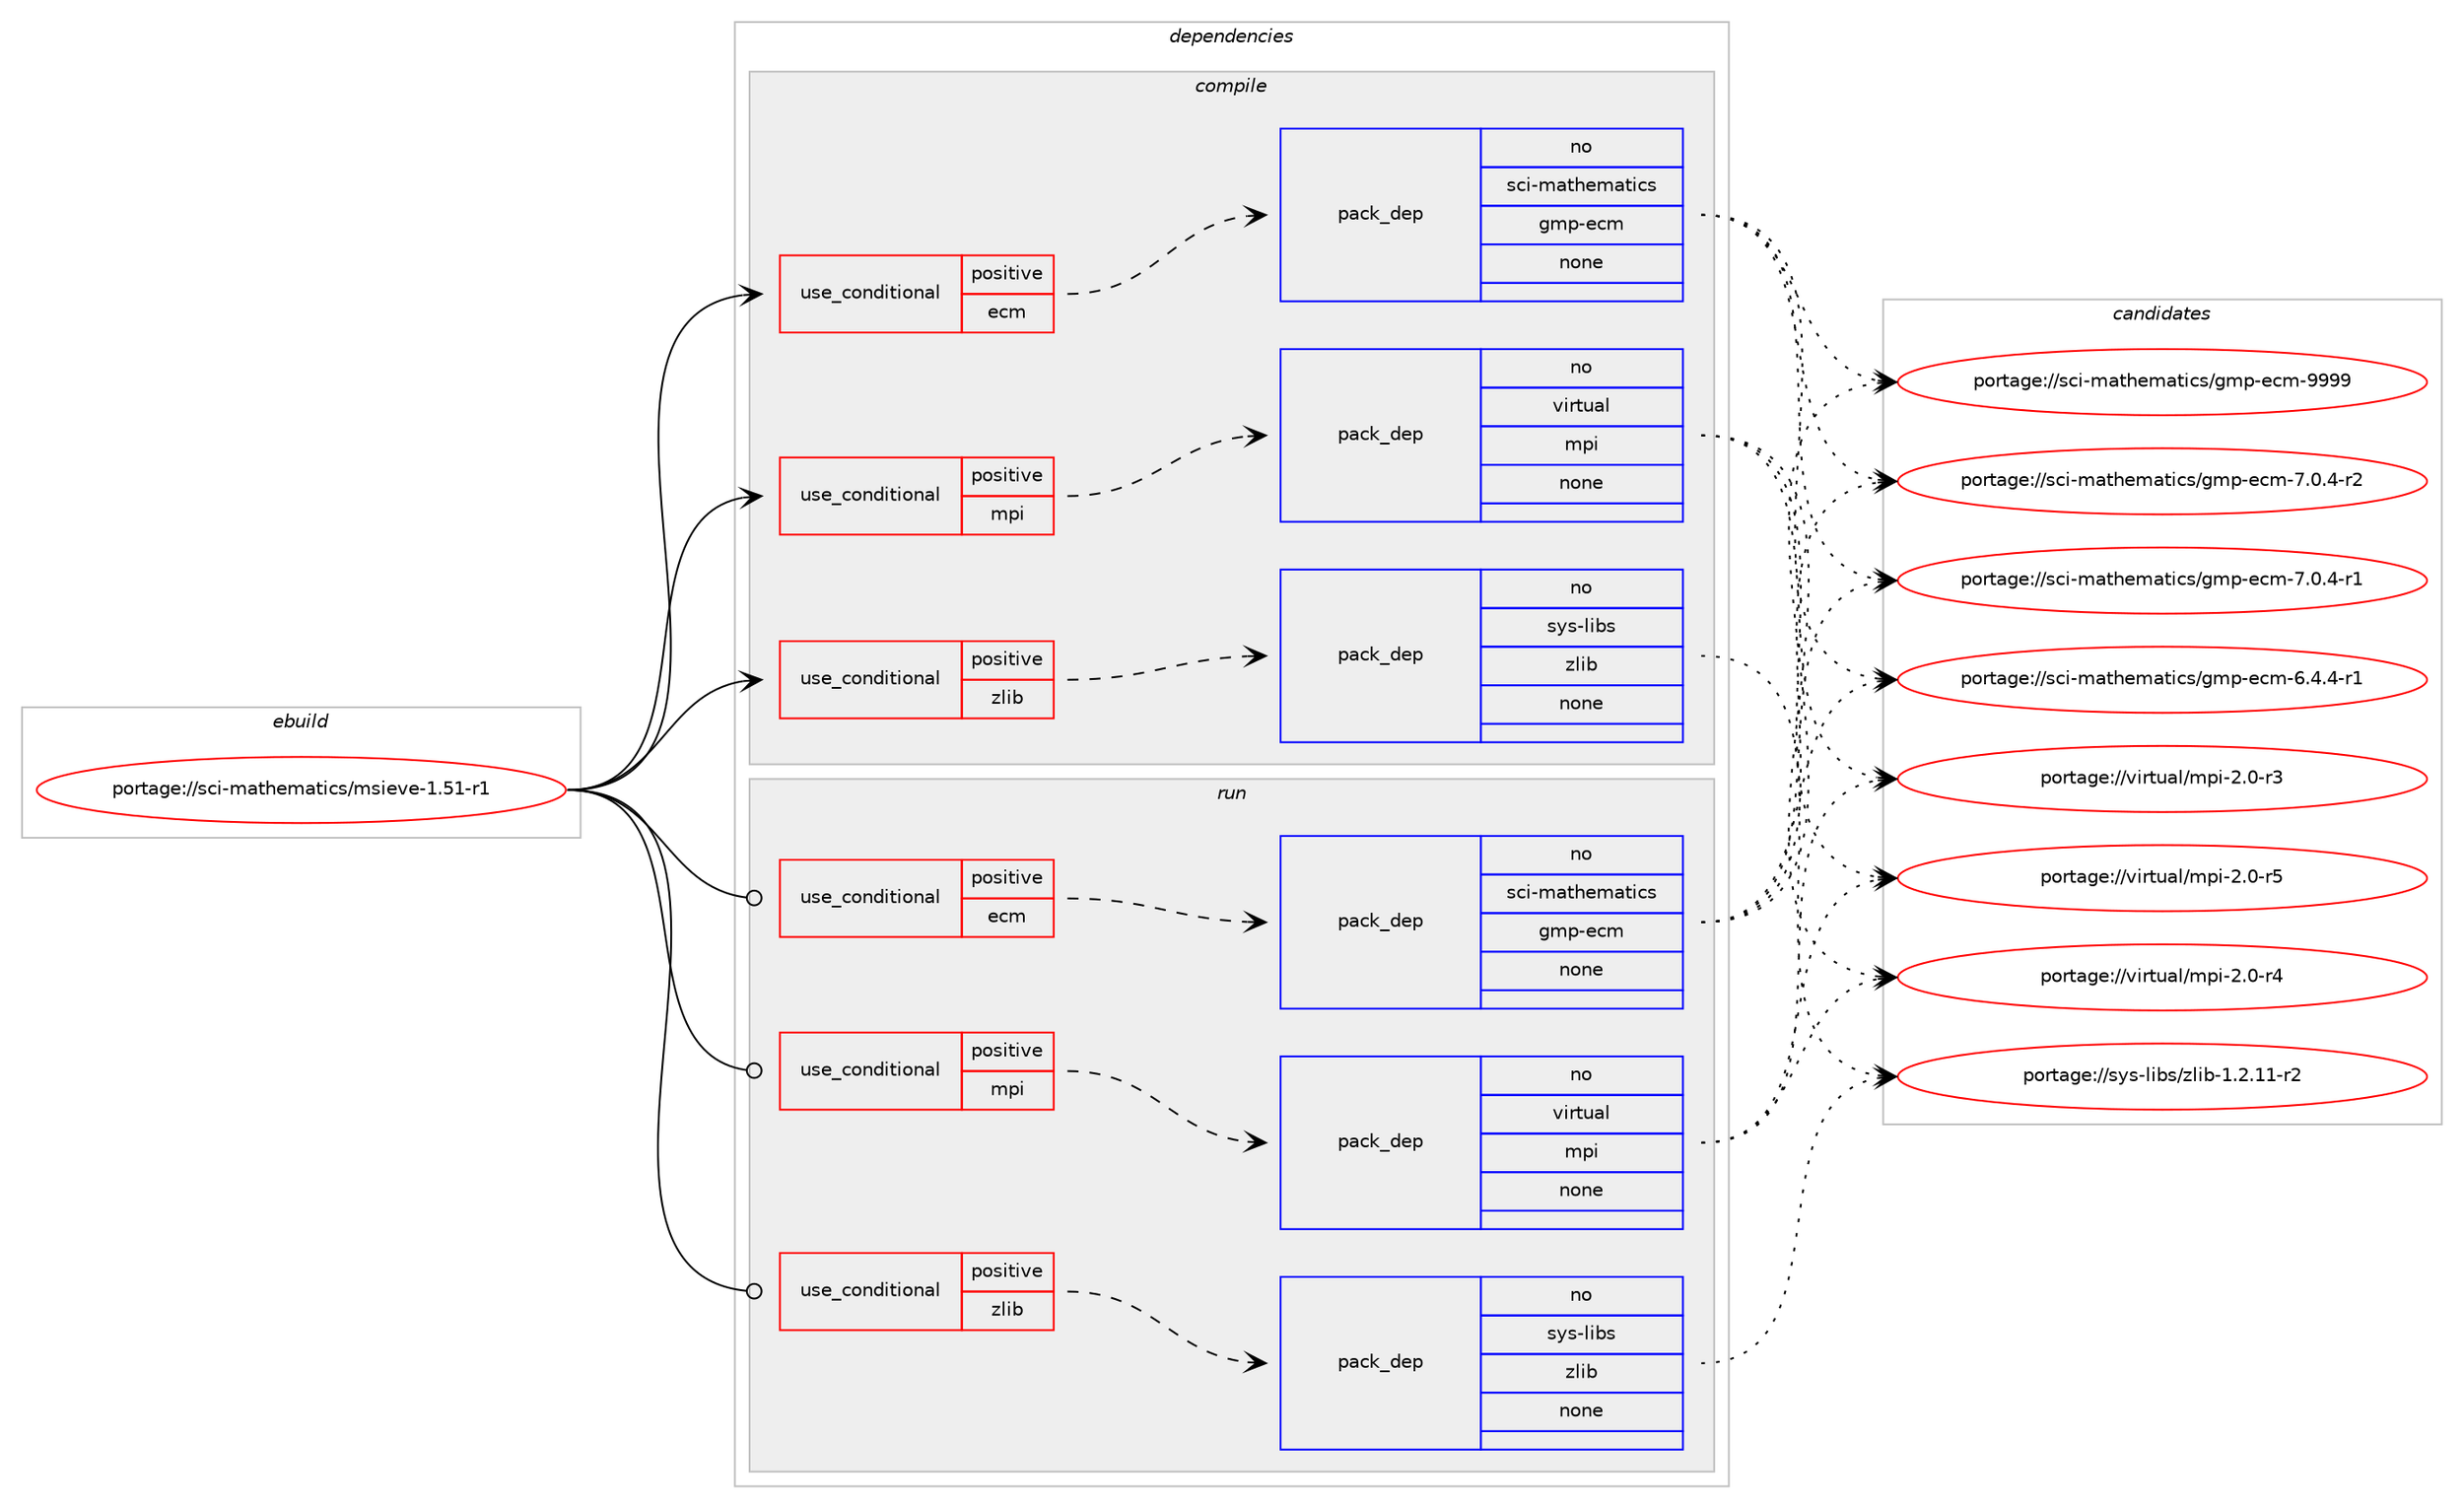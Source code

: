 digraph prolog {

# *************
# Graph options
# *************

newrank=true;
concentrate=true;
compound=true;
graph [rankdir=LR,fontname=Helvetica,fontsize=10,ranksep=1.5];#, ranksep=2.5, nodesep=0.2];
edge  [arrowhead=vee];
node  [fontname=Helvetica,fontsize=10];

# **********
# The ebuild
# **********

subgraph cluster_leftcol {
color=gray;
rank=same;
label=<<i>ebuild</i>>;
id [label="portage://sci-mathematics/msieve-1.51-r1", color=red, width=4, href="../sci-mathematics/msieve-1.51-r1.svg"];
}

# ****************
# The dependencies
# ****************

subgraph cluster_midcol {
color=gray;
label=<<i>dependencies</i>>;
subgraph cluster_compile {
fillcolor="#eeeeee";
style=filled;
label=<<i>compile</i>>;
subgraph cond9560 {
dependency46388 [label=<<TABLE BORDER="0" CELLBORDER="1" CELLSPACING="0" CELLPADDING="4"><TR><TD ROWSPAN="3" CELLPADDING="10">use_conditional</TD></TR><TR><TD>positive</TD></TR><TR><TD>ecm</TD></TR></TABLE>>, shape=none, color=red];
subgraph pack35816 {
dependency46389 [label=<<TABLE BORDER="0" CELLBORDER="1" CELLSPACING="0" CELLPADDING="4" WIDTH="220"><TR><TD ROWSPAN="6" CELLPADDING="30">pack_dep</TD></TR><TR><TD WIDTH="110">no</TD></TR><TR><TD>sci-mathematics</TD></TR><TR><TD>gmp-ecm</TD></TR><TR><TD>none</TD></TR><TR><TD></TD></TR></TABLE>>, shape=none, color=blue];
}
dependency46388:e -> dependency46389:w [weight=20,style="dashed",arrowhead="vee"];
}
id:e -> dependency46388:w [weight=20,style="solid",arrowhead="vee"];
subgraph cond9561 {
dependency46390 [label=<<TABLE BORDER="0" CELLBORDER="1" CELLSPACING="0" CELLPADDING="4"><TR><TD ROWSPAN="3" CELLPADDING="10">use_conditional</TD></TR><TR><TD>positive</TD></TR><TR><TD>mpi</TD></TR></TABLE>>, shape=none, color=red];
subgraph pack35817 {
dependency46391 [label=<<TABLE BORDER="0" CELLBORDER="1" CELLSPACING="0" CELLPADDING="4" WIDTH="220"><TR><TD ROWSPAN="6" CELLPADDING="30">pack_dep</TD></TR><TR><TD WIDTH="110">no</TD></TR><TR><TD>virtual</TD></TR><TR><TD>mpi</TD></TR><TR><TD>none</TD></TR><TR><TD></TD></TR></TABLE>>, shape=none, color=blue];
}
dependency46390:e -> dependency46391:w [weight=20,style="dashed",arrowhead="vee"];
}
id:e -> dependency46390:w [weight=20,style="solid",arrowhead="vee"];
subgraph cond9562 {
dependency46392 [label=<<TABLE BORDER="0" CELLBORDER="1" CELLSPACING="0" CELLPADDING="4"><TR><TD ROWSPAN="3" CELLPADDING="10">use_conditional</TD></TR><TR><TD>positive</TD></TR><TR><TD>zlib</TD></TR></TABLE>>, shape=none, color=red];
subgraph pack35818 {
dependency46393 [label=<<TABLE BORDER="0" CELLBORDER="1" CELLSPACING="0" CELLPADDING="4" WIDTH="220"><TR><TD ROWSPAN="6" CELLPADDING="30">pack_dep</TD></TR><TR><TD WIDTH="110">no</TD></TR><TR><TD>sys-libs</TD></TR><TR><TD>zlib</TD></TR><TR><TD>none</TD></TR><TR><TD></TD></TR></TABLE>>, shape=none, color=blue];
}
dependency46392:e -> dependency46393:w [weight=20,style="dashed",arrowhead="vee"];
}
id:e -> dependency46392:w [weight=20,style="solid",arrowhead="vee"];
}
subgraph cluster_compileandrun {
fillcolor="#eeeeee";
style=filled;
label=<<i>compile and run</i>>;
}
subgraph cluster_run {
fillcolor="#eeeeee";
style=filled;
label=<<i>run</i>>;
subgraph cond9563 {
dependency46394 [label=<<TABLE BORDER="0" CELLBORDER="1" CELLSPACING="0" CELLPADDING="4"><TR><TD ROWSPAN="3" CELLPADDING="10">use_conditional</TD></TR><TR><TD>positive</TD></TR><TR><TD>ecm</TD></TR></TABLE>>, shape=none, color=red];
subgraph pack35819 {
dependency46395 [label=<<TABLE BORDER="0" CELLBORDER="1" CELLSPACING="0" CELLPADDING="4" WIDTH="220"><TR><TD ROWSPAN="6" CELLPADDING="30">pack_dep</TD></TR><TR><TD WIDTH="110">no</TD></TR><TR><TD>sci-mathematics</TD></TR><TR><TD>gmp-ecm</TD></TR><TR><TD>none</TD></TR><TR><TD></TD></TR></TABLE>>, shape=none, color=blue];
}
dependency46394:e -> dependency46395:w [weight=20,style="dashed",arrowhead="vee"];
}
id:e -> dependency46394:w [weight=20,style="solid",arrowhead="odot"];
subgraph cond9564 {
dependency46396 [label=<<TABLE BORDER="0" CELLBORDER="1" CELLSPACING="0" CELLPADDING="4"><TR><TD ROWSPAN="3" CELLPADDING="10">use_conditional</TD></TR><TR><TD>positive</TD></TR><TR><TD>mpi</TD></TR></TABLE>>, shape=none, color=red];
subgraph pack35820 {
dependency46397 [label=<<TABLE BORDER="0" CELLBORDER="1" CELLSPACING="0" CELLPADDING="4" WIDTH="220"><TR><TD ROWSPAN="6" CELLPADDING="30">pack_dep</TD></TR><TR><TD WIDTH="110">no</TD></TR><TR><TD>virtual</TD></TR><TR><TD>mpi</TD></TR><TR><TD>none</TD></TR><TR><TD></TD></TR></TABLE>>, shape=none, color=blue];
}
dependency46396:e -> dependency46397:w [weight=20,style="dashed",arrowhead="vee"];
}
id:e -> dependency46396:w [weight=20,style="solid",arrowhead="odot"];
subgraph cond9565 {
dependency46398 [label=<<TABLE BORDER="0" CELLBORDER="1" CELLSPACING="0" CELLPADDING="4"><TR><TD ROWSPAN="3" CELLPADDING="10">use_conditional</TD></TR><TR><TD>positive</TD></TR><TR><TD>zlib</TD></TR></TABLE>>, shape=none, color=red];
subgraph pack35821 {
dependency46399 [label=<<TABLE BORDER="0" CELLBORDER="1" CELLSPACING="0" CELLPADDING="4" WIDTH="220"><TR><TD ROWSPAN="6" CELLPADDING="30">pack_dep</TD></TR><TR><TD WIDTH="110">no</TD></TR><TR><TD>sys-libs</TD></TR><TR><TD>zlib</TD></TR><TR><TD>none</TD></TR><TR><TD></TD></TR></TABLE>>, shape=none, color=blue];
}
dependency46398:e -> dependency46399:w [weight=20,style="dashed",arrowhead="vee"];
}
id:e -> dependency46398:w [weight=20,style="solid",arrowhead="odot"];
}
}

# **************
# The candidates
# **************

subgraph cluster_choices {
rank=same;
color=gray;
label=<<i>candidates</i>>;

subgraph choice35816 {
color=black;
nodesep=1;
choice11599105451099711610410110997116105991154710310911245101991094557575757 [label="portage://sci-mathematics/gmp-ecm-9999", color=red, width=4,href="../sci-mathematics/gmp-ecm-9999.svg"];
choice11599105451099711610410110997116105991154710310911245101991094555464846524511450 [label="portage://sci-mathematics/gmp-ecm-7.0.4-r2", color=red, width=4,href="../sci-mathematics/gmp-ecm-7.0.4-r2.svg"];
choice11599105451099711610410110997116105991154710310911245101991094555464846524511449 [label="portage://sci-mathematics/gmp-ecm-7.0.4-r1", color=red, width=4,href="../sci-mathematics/gmp-ecm-7.0.4-r1.svg"];
choice11599105451099711610410110997116105991154710310911245101991094554465246524511449 [label="portage://sci-mathematics/gmp-ecm-6.4.4-r1", color=red, width=4,href="../sci-mathematics/gmp-ecm-6.4.4-r1.svg"];
dependency46389:e -> choice11599105451099711610410110997116105991154710310911245101991094557575757:w [style=dotted,weight="100"];
dependency46389:e -> choice11599105451099711610410110997116105991154710310911245101991094555464846524511450:w [style=dotted,weight="100"];
dependency46389:e -> choice11599105451099711610410110997116105991154710310911245101991094555464846524511449:w [style=dotted,weight="100"];
dependency46389:e -> choice11599105451099711610410110997116105991154710310911245101991094554465246524511449:w [style=dotted,weight="100"];
}
subgraph choice35817 {
color=black;
nodesep=1;
choice1181051141161179710847109112105455046484511453 [label="portage://virtual/mpi-2.0-r5", color=red, width=4,href="../virtual/mpi-2.0-r5.svg"];
choice1181051141161179710847109112105455046484511452 [label="portage://virtual/mpi-2.0-r4", color=red, width=4,href="../virtual/mpi-2.0-r4.svg"];
choice1181051141161179710847109112105455046484511451 [label="portage://virtual/mpi-2.0-r3", color=red, width=4,href="../virtual/mpi-2.0-r3.svg"];
dependency46391:e -> choice1181051141161179710847109112105455046484511453:w [style=dotted,weight="100"];
dependency46391:e -> choice1181051141161179710847109112105455046484511452:w [style=dotted,weight="100"];
dependency46391:e -> choice1181051141161179710847109112105455046484511451:w [style=dotted,weight="100"];
}
subgraph choice35818 {
color=black;
nodesep=1;
choice11512111545108105981154712210810598454946504649494511450 [label="portage://sys-libs/zlib-1.2.11-r2", color=red, width=4,href="../sys-libs/zlib-1.2.11-r2.svg"];
dependency46393:e -> choice11512111545108105981154712210810598454946504649494511450:w [style=dotted,weight="100"];
}
subgraph choice35819 {
color=black;
nodesep=1;
choice11599105451099711610410110997116105991154710310911245101991094557575757 [label="portage://sci-mathematics/gmp-ecm-9999", color=red, width=4,href="../sci-mathematics/gmp-ecm-9999.svg"];
choice11599105451099711610410110997116105991154710310911245101991094555464846524511450 [label="portage://sci-mathematics/gmp-ecm-7.0.4-r2", color=red, width=4,href="../sci-mathematics/gmp-ecm-7.0.4-r2.svg"];
choice11599105451099711610410110997116105991154710310911245101991094555464846524511449 [label="portage://sci-mathematics/gmp-ecm-7.0.4-r1", color=red, width=4,href="../sci-mathematics/gmp-ecm-7.0.4-r1.svg"];
choice11599105451099711610410110997116105991154710310911245101991094554465246524511449 [label="portage://sci-mathematics/gmp-ecm-6.4.4-r1", color=red, width=4,href="../sci-mathematics/gmp-ecm-6.4.4-r1.svg"];
dependency46395:e -> choice11599105451099711610410110997116105991154710310911245101991094557575757:w [style=dotted,weight="100"];
dependency46395:e -> choice11599105451099711610410110997116105991154710310911245101991094555464846524511450:w [style=dotted,weight="100"];
dependency46395:e -> choice11599105451099711610410110997116105991154710310911245101991094555464846524511449:w [style=dotted,weight="100"];
dependency46395:e -> choice11599105451099711610410110997116105991154710310911245101991094554465246524511449:w [style=dotted,weight="100"];
}
subgraph choice35820 {
color=black;
nodesep=1;
choice1181051141161179710847109112105455046484511453 [label="portage://virtual/mpi-2.0-r5", color=red, width=4,href="../virtual/mpi-2.0-r5.svg"];
choice1181051141161179710847109112105455046484511452 [label="portage://virtual/mpi-2.0-r4", color=red, width=4,href="../virtual/mpi-2.0-r4.svg"];
choice1181051141161179710847109112105455046484511451 [label="portage://virtual/mpi-2.0-r3", color=red, width=4,href="../virtual/mpi-2.0-r3.svg"];
dependency46397:e -> choice1181051141161179710847109112105455046484511453:w [style=dotted,weight="100"];
dependency46397:e -> choice1181051141161179710847109112105455046484511452:w [style=dotted,weight="100"];
dependency46397:e -> choice1181051141161179710847109112105455046484511451:w [style=dotted,weight="100"];
}
subgraph choice35821 {
color=black;
nodesep=1;
choice11512111545108105981154712210810598454946504649494511450 [label="portage://sys-libs/zlib-1.2.11-r2", color=red, width=4,href="../sys-libs/zlib-1.2.11-r2.svg"];
dependency46399:e -> choice11512111545108105981154712210810598454946504649494511450:w [style=dotted,weight="100"];
}
}

}
